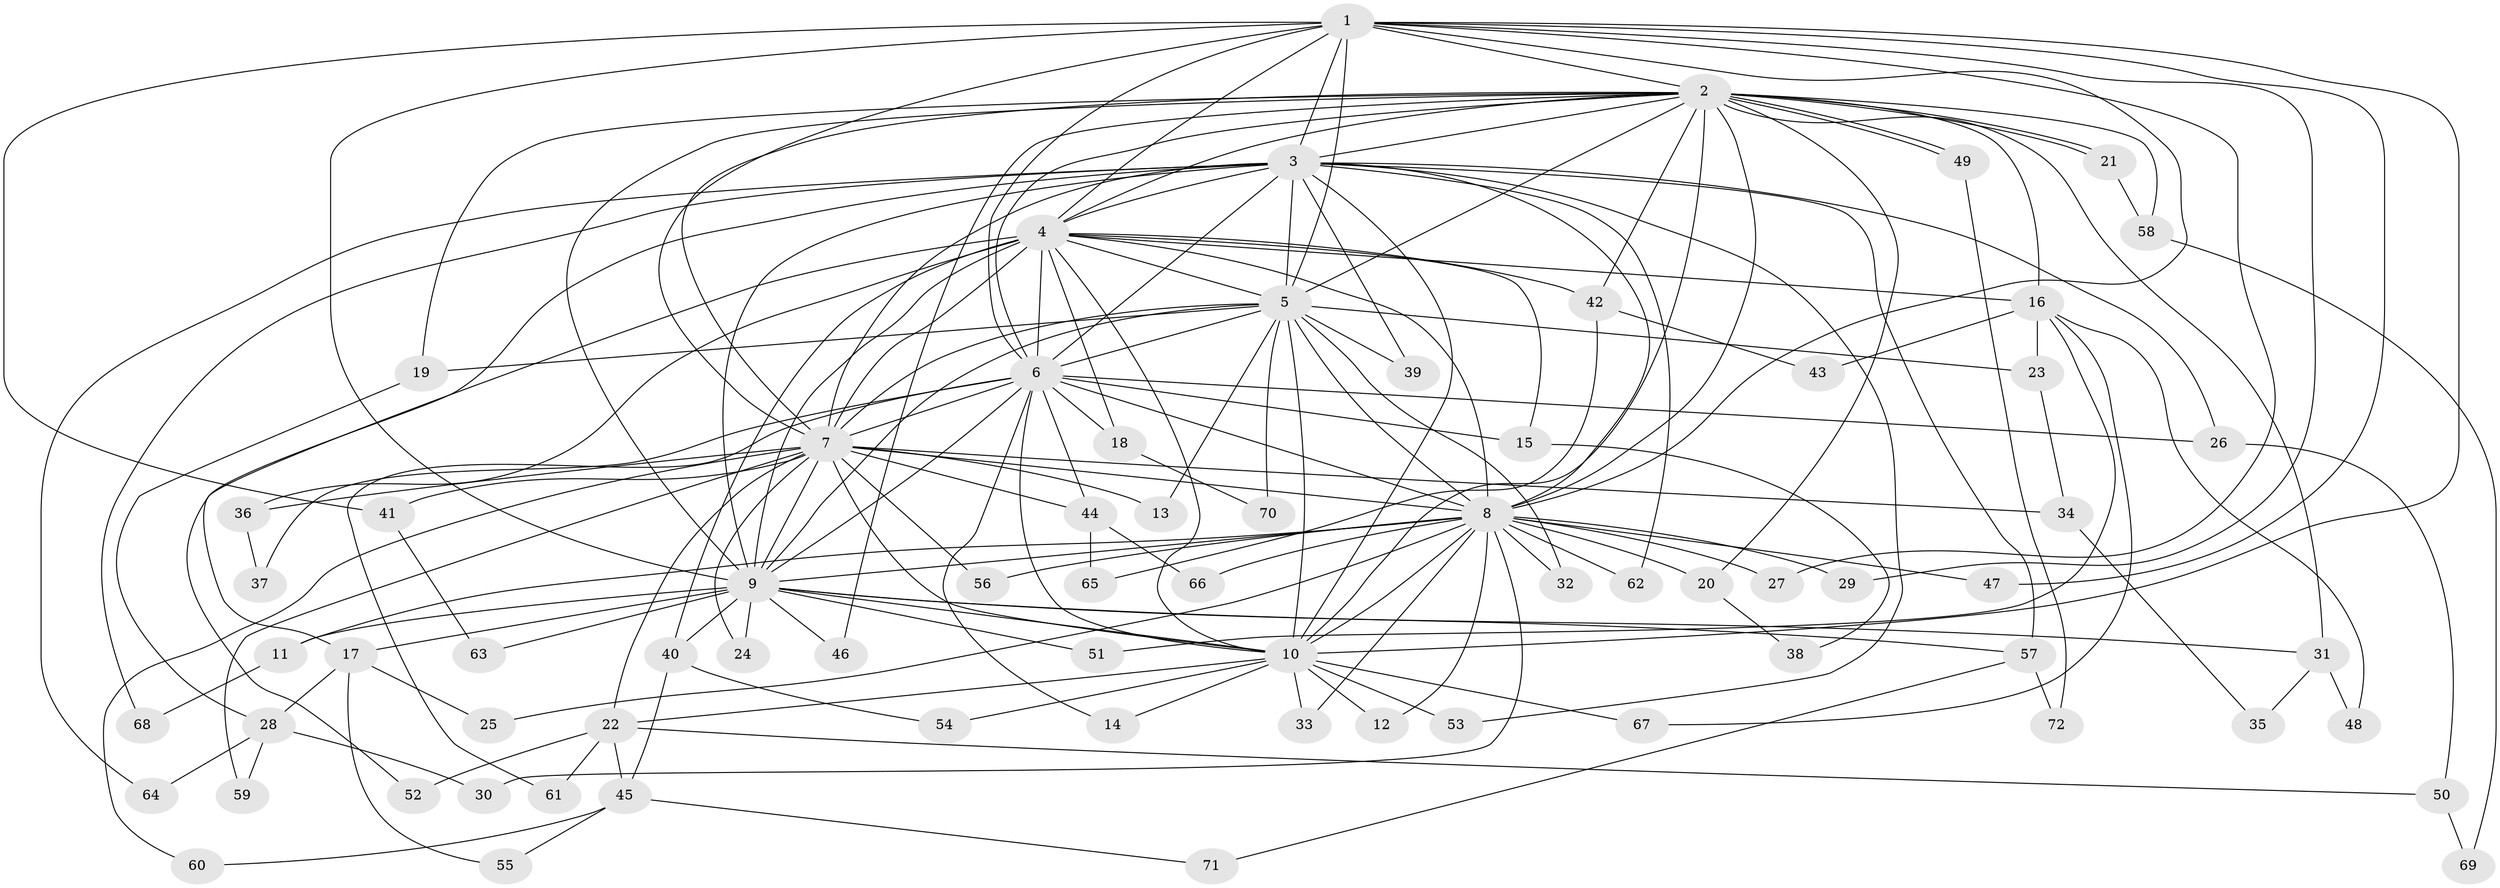 // coarse degree distribution, {18: 0.038461538461538464, 22: 0.019230769230769232, 12: 0.019230769230769232, 13: 0.038461538461538464, 16: 0.019230769230769232, 15: 0.019230769230769232, 3: 0.2692307692307692, 2: 0.4423076923076923, 6: 0.038461538461538464, 8: 0.019230769230769232, 4: 0.057692307692307696, 5: 0.019230769230769232}
// Generated by graph-tools (version 1.1) at 2025/23/03/03/25 07:23:37]
// undirected, 72 vertices, 169 edges
graph export_dot {
graph [start="1"]
  node [color=gray90,style=filled];
  1;
  2;
  3;
  4;
  5;
  6;
  7;
  8;
  9;
  10;
  11;
  12;
  13;
  14;
  15;
  16;
  17;
  18;
  19;
  20;
  21;
  22;
  23;
  24;
  25;
  26;
  27;
  28;
  29;
  30;
  31;
  32;
  33;
  34;
  35;
  36;
  37;
  38;
  39;
  40;
  41;
  42;
  43;
  44;
  45;
  46;
  47;
  48;
  49;
  50;
  51;
  52;
  53;
  54;
  55;
  56;
  57;
  58;
  59;
  60;
  61;
  62;
  63;
  64;
  65;
  66;
  67;
  68;
  69;
  70;
  71;
  72;
  1 -- 2;
  1 -- 3;
  1 -- 4;
  1 -- 5;
  1 -- 6;
  1 -- 7;
  1 -- 8;
  1 -- 9;
  1 -- 10;
  1 -- 27;
  1 -- 29;
  1 -- 41;
  1 -- 47;
  2 -- 3;
  2 -- 4;
  2 -- 5;
  2 -- 6;
  2 -- 7;
  2 -- 8;
  2 -- 9;
  2 -- 10;
  2 -- 16;
  2 -- 19;
  2 -- 20;
  2 -- 21;
  2 -- 21;
  2 -- 31;
  2 -- 42;
  2 -- 46;
  2 -- 49;
  2 -- 49;
  2 -- 58;
  3 -- 4;
  3 -- 5;
  3 -- 6;
  3 -- 7;
  3 -- 8;
  3 -- 9;
  3 -- 10;
  3 -- 17;
  3 -- 26;
  3 -- 39;
  3 -- 53;
  3 -- 57;
  3 -- 62;
  3 -- 64;
  3 -- 68;
  4 -- 5;
  4 -- 6;
  4 -- 7;
  4 -- 8;
  4 -- 9;
  4 -- 10;
  4 -- 15;
  4 -- 16;
  4 -- 18;
  4 -- 36;
  4 -- 40;
  4 -- 42;
  4 -- 52;
  5 -- 6;
  5 -- 7;
  5 -- 8;
  5 -- 9;
  5 -- 10;
  5 -- 13;
  5 -- 19;
  5 -- 23;
  5 -- 32;
  5 -- 39;
  5 -- 70;
  6 -- 7;
  6 -- 8;
  6 -- 9;
  6 -- 10;
  6 -- 14;
  6 -- 15;
  6 -- 18;
  6 -- 26;
  6 -- 37;
  6 -- 44;
  6 -- 61;
  7 -- 8;
  7 -- 9;
  7 -- 10;
  7 -- 13;
  7 -- 22;
  7 -- 24;
  7 -- 34;
  7 -- 36;
  7 -- 41;
  7 -- 44;
  7 -- 56;
  7 -- 59;
  7 -- 60;
  8 -- 9;
  8 -- 10;
  8 -- 11;
  8 -- 12;
  8 -- 20;
  8 -- 25;
  8 -- 27;
  8 -- 29;
  8 -- 30;
  8 -- 32;
  8 -- 33;
  8 -- 47;
  8 -- 56;
  8 -- 62;
  8 -- 66;
  9 -- 10;
  9 -- 11;
  9 -- 17;
  9 -- 24;
  9 -- 31;
  9 -- 40;
  9 -- 46;
  9 -- 51;
  9 -- 57;
  9 -- 63;
  10 -- 12;
  10 -- 14;
  10 -- 22;
  10 -- 33;
  10 -- 53;
  10 -- 54;
  10 -- 67;
  11 -- 68;
  15 -- 38;
  16 -- 23;
  16 -- 43;
  16 -- 48;
  16 -- 51;
  16 -- 67;
  17 -- 25;
  17 -- 28;
  17 -- 55;
  18 -- 70;
  19 -- 28;
  20 -- 38;
  21 -- 58;
  22 -- 45;
  22 -- 50;
  22 -- 52;
  22 -- 61;
  23 -- 34;
  26 -- 50;
  28 -- 30;
  28 -- 59;
  28 -- 64;
  31 -- 35;
  31 -- 48;
  34 -- 35;
  36 -- 37;
  40 -- 45;
  40 -- 54;
  41 -- 63;
  42 -- 43;
  42 -- 65;
  44 -- 65;
  44 -- 66;
  45 -- 55;
  45 -- 60;
  45 -- 71;
  49 -- 72;
  50 -- 69;
  57 -- 71;
  57 -- 72;
  58 -- 69;
}
